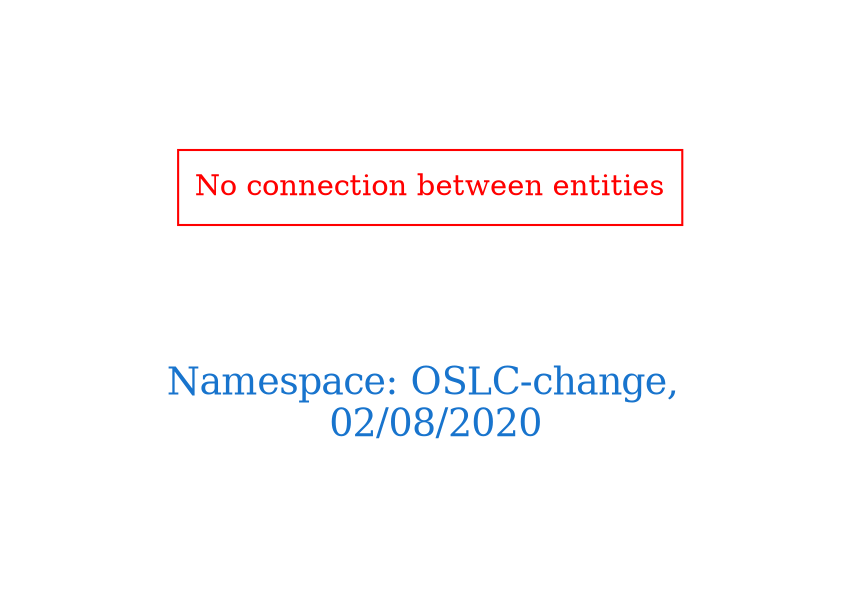 digraph OGIT_ontology {
 graph [ rankdir= LR,pad=1 
fontsize = 18,
fontcolor= dodgerblue3,label = "\n\n\nNamespace: OSLC-change, \n 02/08/2020"];
node[shape=polygon];
edge [  color="gray81"];

"No connection between entities" [fontcolor = "red",color="red", shape="polygon"]
}
